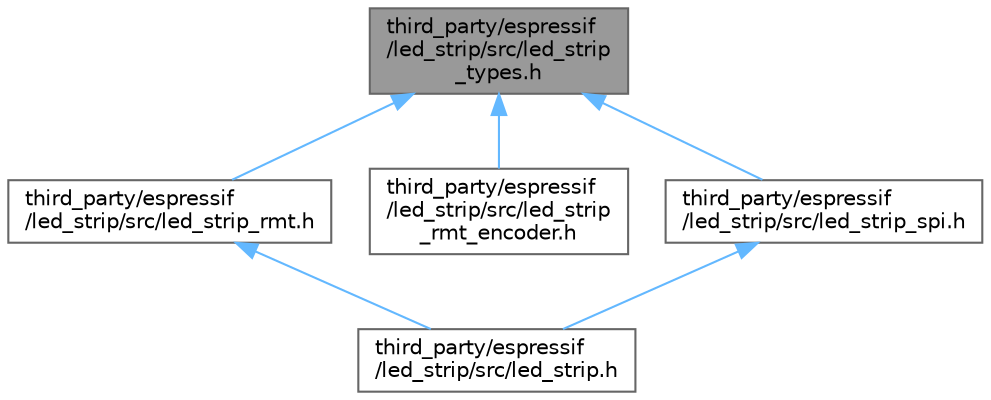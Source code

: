 digraph "third_party/espressif/led_strip/src/led_strip_types.h"
{
 // INTERACTIVE_SVG=YES
 // LATEX_PDF_SIZE
  bgcolor="transparent";
  edge [fontname=Helvetica,fontsize=10,labelfontname=Helvetica,labelfontsize=10];
  node [fontname=Helvetica,fontsize=10,shape=box,height=0.2,width=0.4];
  Node1 [id="Node000001",label="third_party/espressif\l/led_strip/src/led_strip\l_types.h",height=0.2,width=0.4,color="gray40", fillcolor="grey60", style="filled", fontcolor="black",tooltip=" "];
  Node1 -> Node2 [id="edge1_Node000001_Node000002",dir="back",color="steelblue1",style="solid",tooltip=" "];
  Node2 [id="Node000002",label="third_party/espressif\l/led_strip/src/led_strip_rmt.h",height=0.2,width=0.4,color="grey40", fillcolor="white", style="filled",URL="$da/d7c/led__strip__rmt_8h.html",tooltip=" "];
  Node2 -> Node3 [id="edge2_Node000002_Node000003",dir="back",color="steelblue1",style="solid",tooltip=" "];
  Node3 [id="Node000003",label="third_party/espressif\l/led_strip/src/led_strip.h",height=0.2,width=0.4,color="grey40", fillcolor="white", style="filled",URL="$df/d6e/led__strip_8h.html",tooltip=" "];
  Node1 -> Node4 [id="edge3_Node000001_Node000004",dir="back",color="steelblue1",style="solid",tooltip=" "];
  Node4 [id="Node000004",label="third_party/espressif\l/led_strip/src/led_strip\l_rmt_encoder.h",height=0.2,width=0.4,color="grey40", fillcolor="white", style="filled",URL="$d3/d70/led__strip__rmt__encoder_8h.html",tooltip=" "];
  Node1 -> Node5 [id="edge4_Node000001_Node000005",dir="back",color="steelblue1",style="solid",tooltip=" "];
  Node5 [id="Node000005",label="third_party/espressif\l/led_strip/src/led_strip_spi.h",height=0.2,width=0.4,color="grey40", fillcolor="white", style="filled",URL="$db/d8e/led__strip__spi_8h.html",tooltip=" "];
  Node5 -> Node3 [id="edge5_Node000005_Node000003",dir="back",color="steelblue1",style="solid",tooltip=" "];
}
